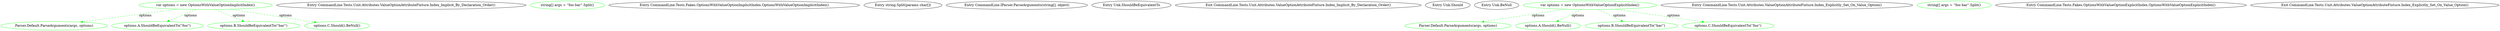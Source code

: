 digraph  {
d1 [cluster="CommandLine.Tests.Unit.Attributes.ValueOptionAttributeFixture.Index_Implicit_By_Declaration_Order()", color=green, community=0, label="var options = new OptionsWithValueOptionImplicitIndex()", prediction=0, span="11-11"];
d0 [cluster="CommandLine.Tests.Unit.Attributes.ValueOptionAttributeFixture.Index_Implicit_By_Declaration_Order()", label="Entry CommandLine.Tests.Unit.Attributes.ValueOptionAttributeFixture.Index_Implicit_By_Declaration_Order()", span="9-9"];
d2 [cluster="CommandLine.Tests.Unit.Attributes.ValueOptionAttributeFixture.Index_Implicit_By_Declaration_Order()", color=green, community=0, label="string[] args = ''foo bar''.Split()", prediction=1, span="12-12"];
d8 [cluster="CommandLine.Tests.Fakes.OptionsWithValueOptionImplicitIndex.OptionsWithValueOptionImplicitIndex()", label="Entry CommandLine.Tests.Fakes.OptionsWithValueOptionImplicitIndex.OptionsWithValueOptionImplicitIndex()", span="2-2"];
d3 [cluster="CommandLine.Tests.Unit.Attributes.ValueOptionAttributeFixture.Index_Implicit_By_Declaration_Order()", color=green, community=0, label="Parser.Default.ParseArguments(args, options)", prediction=0, span="13-13"];
d4 [cluster="CommandLine.Tests.Unit.Attributes.ValueOptionAttributeFixture.Index_Implicit_By_Declaration_Order()", color=green, community=0, label="options.A.ShouldBeEquivalentTo(''foo'')", prediction=0, span="14-14"];
d5 [cluster="CommandLine.Tests.Unit.Attributes.ValueOptionAttributeFixture.Index_Implicit_By_Declaration_Order()", color=green, community=0, label="options.B.ShouldBeEquivalentTo(''bar'')", prediction=0, span="15-15"];
d6 [cluster="CommandLine.Tests.Unit.Attributes.ValueOptionAttributeFixture.Index_Implicit_By_Declaration_Order()", color=green, community=0, label="options.C.Should().BeNull()", prediction=0, span="16-16"];
d9 [cluster="string.Split(params char[])", label="Entry string.Split(params char[])", span="0-0"];
d10 [cluster="CommandLine.IParser.ParseArguments(string[], object)", label="Entry CommandLine.IParser.ParseArguments(string[], object)", span="49-49"];
d11 [cluster="Unk.ShouldBeEquivalentTo", label="Entry Unk.ShouldBeEquivalentTo", span=""];
d7 [cluster="CommandLine.Tests.Unit.Attributes.ValueOptionAttributeFixture.Index_Implicit_By_Declaration_Order()", label="Exit CommandLine.Tests.Unit.Attributes.ValueOptionAttributeFixture.Index_Implicit_By_Declaration_Order()", span="9-9"];
d12 [cluster="Unk.Should", label="Entry Unk.Should", span=""];
d13 [cluster="Unk.BeNull", label="Entry Unk.BeNull", span=""];
d15 [cluster="CommandLine.Tests.Unit.Attributes.ValueOptionAttributeFixture.Index_Explicitly_Set_On_Value_Option()", color=green, community=0, label="var options = new OptionsWithValueOptionExplicitIndex()", prediction=6, span="22-22"];
d14 [cluster="CommandLine.Tests.Unit.Attributes.ValueOptionAttributeFixture.Index_Explicitly_Set_On_Value_Option()", label="Entry CommandLine.Tests.Unit.Attributes.ValueOptionAttributeFixture.Index_Explicitly_Set_On_Value_Option()", span="20-20"];
d16 [cluster="CommandLine.Tests.Unit.Attributes.ValueOptionAttributeFixture.Index_Explicitly_Set_On_Value_Option()", color=green, community=0, label="string[] args = ''foo bar''.Split()", prediction=7, span="23-23"];
d22 [cluster="CommandLine.Tests.Fakes.OptionsWithValueOptionExplicitIndex.OptionsWithValueOptionExplicitIndex()", label="Entry CommandLine.Tests.Fakes.OptionsWithValueOptionExplicitIndex.OptionsWithValueOptionExplicitIndex()", span="2-2"];
d17 [cluster="CommandLine.Tests.Unit.Attributes.ValueOptionAttributeFixture.Index_Explicitly_Set_On_Value_Option()", color=green, community=0, label="Parser.Default.ParseArguments(args, options)", prediction=6, span="24-24"];
d18 [cluster="CommandLine.Tests.Unit.Attributes.ValueOptionAttributeFixture.Index_Explicitly_Set_On_Value_Option()", color=green, community=0, label="options.A.Should().BeNull()", prediction=6, span="25-25"];
d19 [cluster="CommandLine.Tests.Unit.Attributes.ValueOptionAttributeFixture.Index_Explicitly_Set_On_Value_Option()", color=green, community=0, label="options.B.ShouldBeEquivalentTo(''bar'')", prediction=6, span="26-26"];
d20 [cluster="CommandLine.Tests.Unit.Attributes.ValueOptionAttributeFixture.Index_Explicitly_Set_On_Value_Option()", color=green, community=0, label="options.C.ShouldBeEquivalentTo(''foo'')", prediction=6, span="27-27"];
d21 [cluster="CommandLine.Tests.Unit.Attributes.ValueOptionAttributeFixture.Index_Explicitly_Set_On_Value_Option()", label="Exit CommandLine.Tests.Unit.Attributes.ValueOptionAttributeFixture.Index_Explicitly_Set_On_Value_Option()", span="20-20"];
d1 -> d3  [color=green, key=1, label=options, style=dashed];
d1 -> d4  [color=green, key=1, label=options, style=dashed];
d1 -> d5  [color=green, key=1, label=options, style=dashed];
d1 -> d6  [color=green, key=1, label=options, style=dashed];
d15 -> d17  [color=green, key=1, label=options, style=dashed];
d15 -> d18  [color=green, key=1, label=options, style=dashed];
d15 -> d19  [color=green, key=1, label=options, style=dashed];
d15 -> d20  [color=green, key=1, label=options, style=dashed];
}
